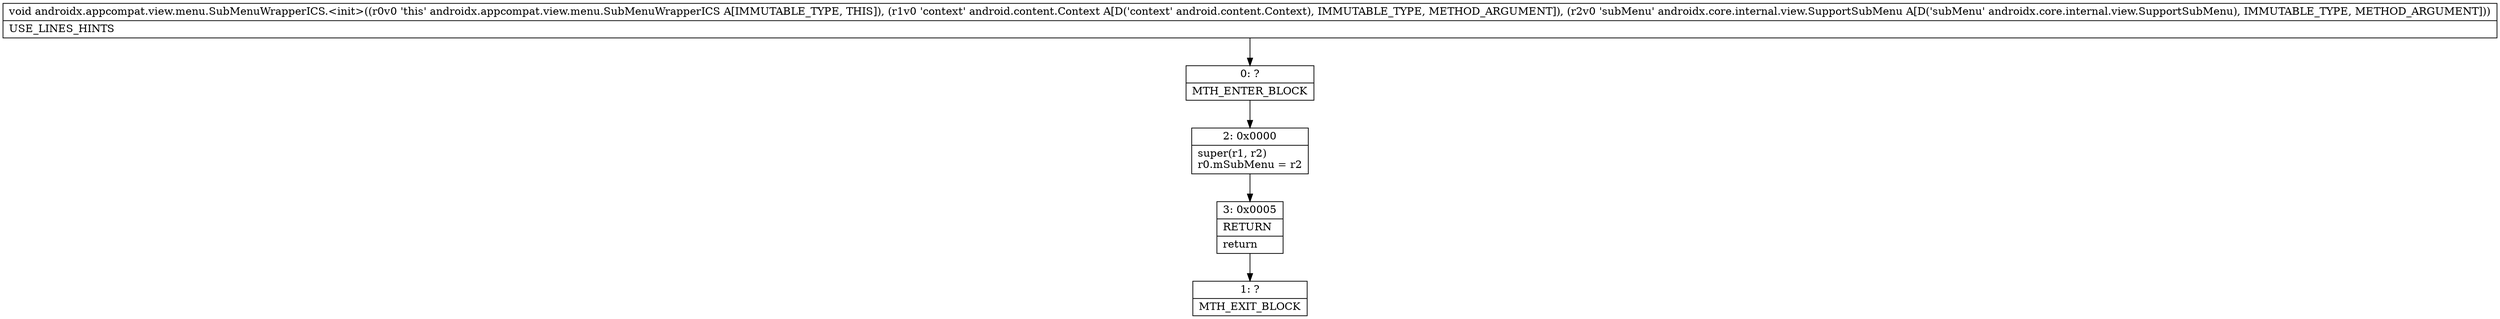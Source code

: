 digraph "CFG forandroidx.appcompat.view.menu.SubMenuWrapperICS.\<init\>(Landroid\/content\/Context;Landroidx\/core\/internal\/view\/SupportSubMenu;)V" {
Node_0 [shape=record,label="{0\:\ ?|MTH_ENTER_BLOCK\l}"];
Node_2 [shape=record,label="{2\:\ 0x0000|super(r1, r2)\lr0.mSubMenu = r2\l}"];
Node_3 [shape=record,label="{3\:\ 0x0005|RETURN\l|return\l}"];
Node_1 [shape=record,label="{1\:\ ?|MTH_EXIT_BLOCK\l}"];
MethodNode[shape=record,label="{void androidx.appcompat.view.menu.SubMenuWrapperICS.\<init\>((r0v0 'this' androidx.appcompat.view.menu.SubMenuWrapperICS A[IMMUTABLE_TYPE, THIS]), (r1v0 'context' android.content.Context A[D('context' android.content.Context), IMMUTABLE_TYPE, METHOD_ARGUMENT]), (r2v0 'subMenu' androidx.core.internal.view.SupportSubMenu A[D('subMenu' androidx.core.internal.view.SupportSubMenu), IMMUTABLE_TYPE, METHOD_ARGUMENT]))  | USE_LINES_HINTS\l}"];
MethodNode -> Node_0;Node_0 -> Node_2;
Node_2 -> Node_3;
Node_3 -> Node_1;
}

